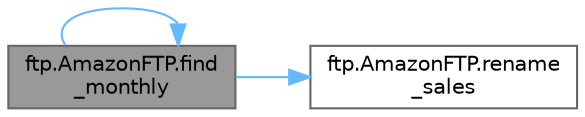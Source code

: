 digraph "ftp.AmazonFTP.find_monthly"
{
 // LATEX_PDF_SIZE
  bgcolor="transparent";
  edge [fontname=Helvetica,fontsize=10,labelfontname=Helvetica,labelfontsize=10];
  node [fontname=Helvetica,fontsize=10,shape=box,height=0.2,width=0.4];
  rankdir="LR";
  Node1 [id="Node000001",label="ftp.AmazonFTP.find\l_monthly",height=0.2,width=0.4,color="gray40", fillcolor="grey60", style="filled", fontcolor="black",tooltip=" "];
  Node1 -> Node1 [id="edge1_Node000001_Node000001",color="steelblue1",style="solid",tooltip=" "];
  Node1 -> Node2 [id="edge2_Node000001_Node000002",color="steelblue1",style="solid",tooltip=" "];
  Node2 [id="Node000002",label="ftp.AmazonFTP.rename\l_sales",height=0.2,width=0.4,color="grey40", fillcolor="white", style="filled",URL="$namespaceftp_1_1_amazon_f_t_p.html#abb9ed35c8ca4e1a2641046475cf3b7b1",tooltip=" "];
}
